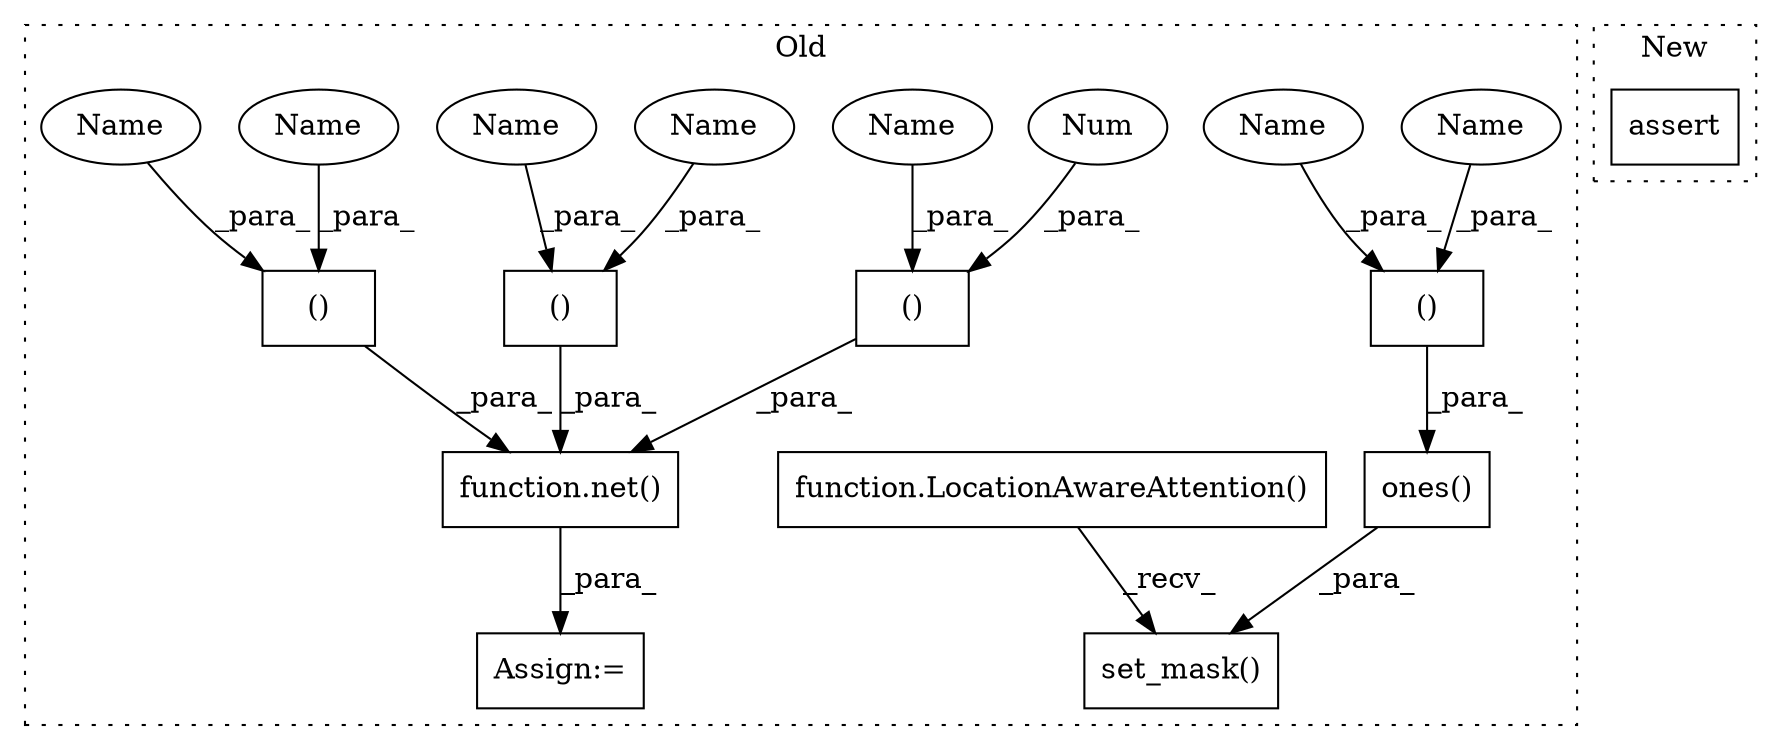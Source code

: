 digraph G {
subgraph cluster0 {
1 [label="set_mask()" a="75" s="1909,1926" l="13,1" shape="box"];
3 [label="()" a="54" s="1830" l="9" shape="box"];
4 [label="function.LocationAwareAttention()" a="75" s="1654" l="143" shape="box"];
5 [label="ones()" a="75" s="1863,1881" l="8,1" shape="box"];
6 [label="()" a="54" s="1506" l="10" shape="box"];
7 [label="function.net()" a="75" s="1949,1976" l="4,1" shape="box"];
8 [label="()" a="54" s="1628" l="9" shape="box"];
9 [label="()" a="54" s="1562" l="16" shape="box"];
10 [label="Num" a="76" s="1508" l="1" shape="ellipse"];
11 [label="Assign:=" a="68" s="1940" l="9" shape="box"];
12 [label="Name" a="87" s="1618" l="10" shape="ellipse"];
13 [label="Name" a="87" s="1496" l="10" shape="ellipse"];
14 [label="Name" a="87" s="1820" l="10" shape="ellipse"];
15 [label="Name" a="87" s="1552" l="10" shape="ellipse"];
16 [label="Name" a="87" s="1630" l="7" shape="ellipse"];
17 [label="Name" a="87" s="1832" l="7" shape="ellipse"];
18 [label="Name" a="87" s="1564" l="7" shape="ellipse"];
label = "Old";
style="dotted";
}
subgraph cluster1 {
2 [label="assert" a="65" s="2093" l="7" shape="box"];
label = "New";
style="dotted";
}
3 -> 5 [label="_para_"];
4 -> 1 [label="_recv_"];
5 -> 1 [label="_para_"];
6 -> 7 [label="_para_"];
7 -> 11 [label="_para_"];
8 -> 7 [label="_para_"];
9 -> 7 [label="_para_"];
10 -> 6 [label="_para_"];
12 -> 8 [label="_para_"];
13 -> 6 [label="_para_"];
14 -> 3 [label="_para_"];
15 -> 9 [label="_para_"];
16 -> 8 [label="_para_"];
17 -> 3 [label="_para_"];
18 -> 9 [label="_para_"];
}